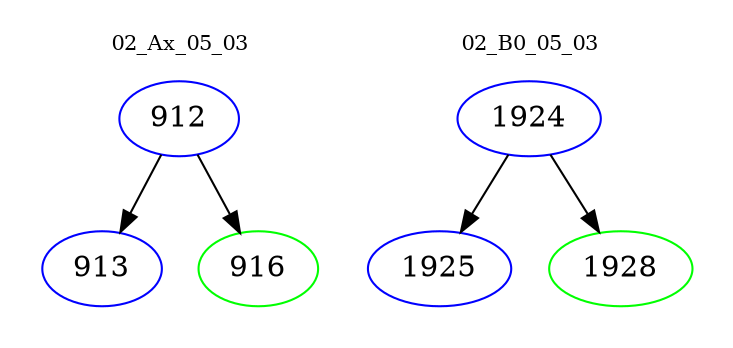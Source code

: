 digraph{
subgraph cluster_0 {
color = white
label = "02_Ax_05_03";
fontsize=10;
T0_912 [label="912", color="blue"]
T0_912 -> T0_913 [color="black"]
T0_913 [label="913", color="blue"]
T0_912 -> T0_916 [color="black"]
T0_916 [label="916", color="green"]
}
subgraph cluster_1 {
color = white
label = "02_B0_05_03";
fontsize=10;
T1_1924 [label="1924", color="blue"]
T1_1924 -> T1_1925 [color="black"]
T1_1925 [label="1925", color="blue"]
T1_1924 -> T1_1928 [color="black"]
T1_1928 [label="1928", color="green"]
}
}
